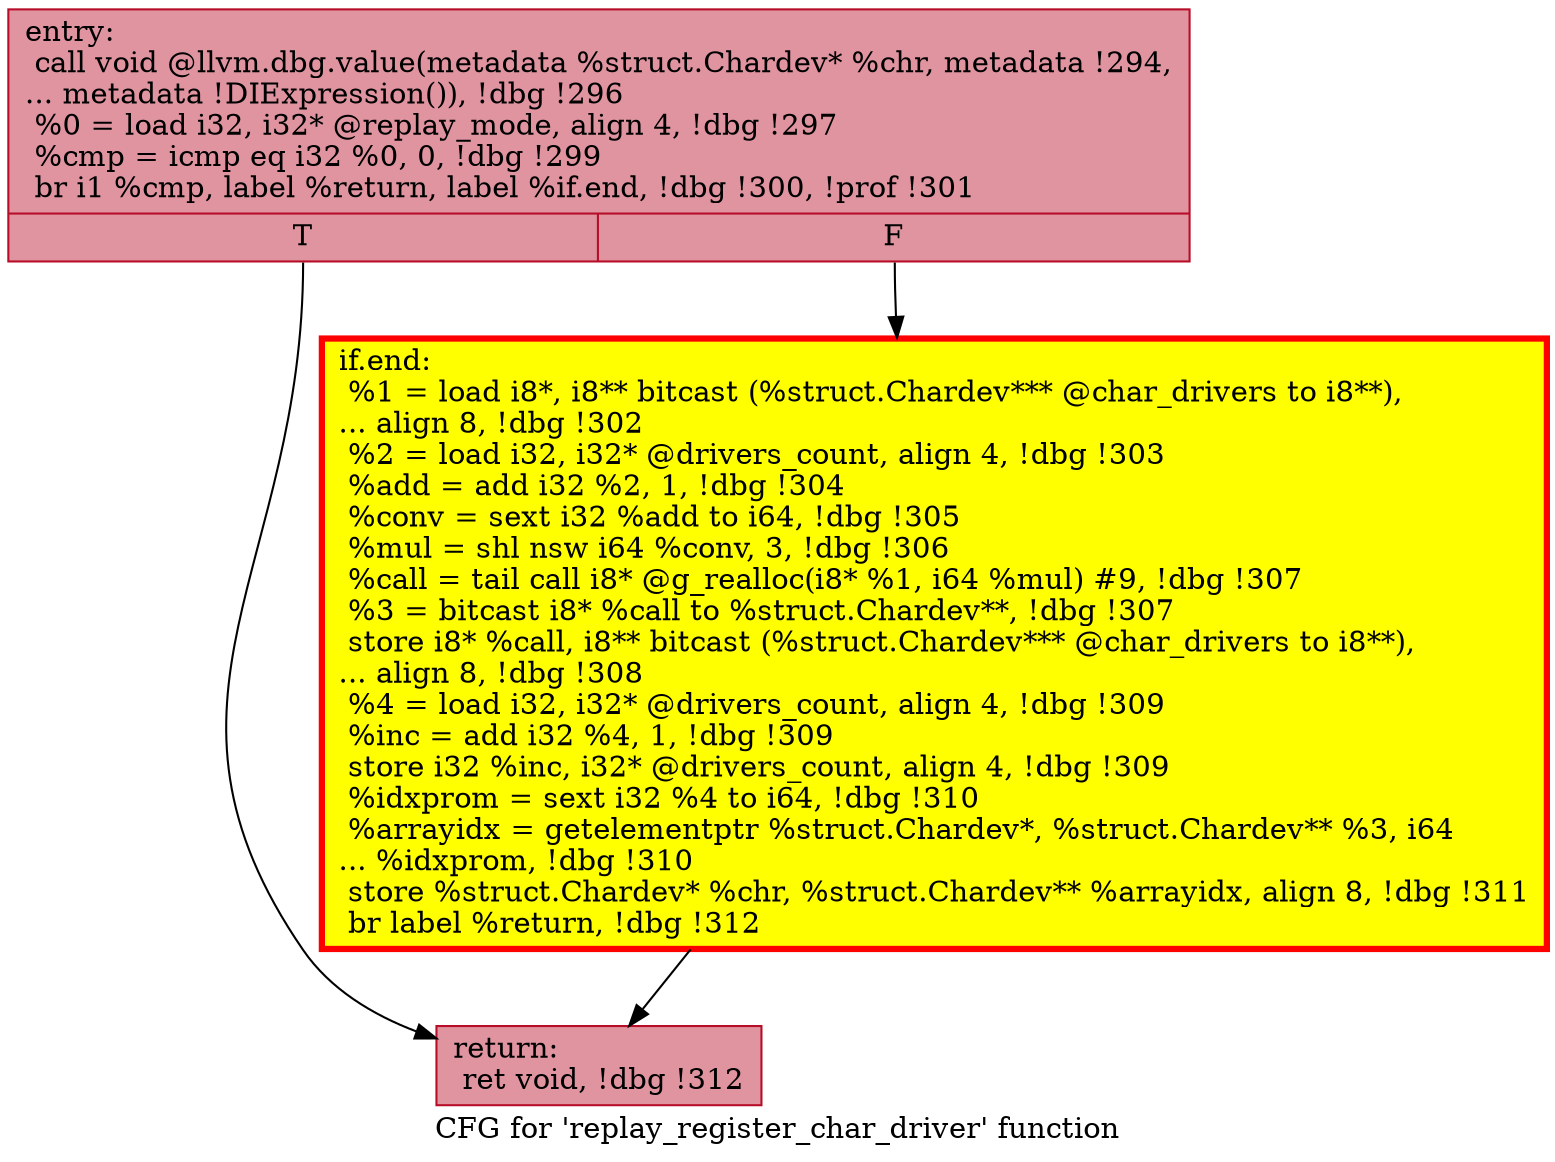 digraph "CFG for 'replay_register_char_driver' function" {
	label="CFG for 'replay_register_char_driver' function";

	Node0x5561335dcee0 [shape=record,color="#b70d28ff", style=filled, fillcolor="#b70d2870",label="{entry:\l  call void @llvm.dbg.value(metadata %struct.Chardev* %chr, metadata !294,\l... metadata !DIExpression()), !dbg !296\l  %0 = load i32, i32* @replay_mode, align 4, !dbg !297\l  %cmp = icmp eq i32 %0, 0, !dbg !299\l  br i1 %cmp, label %return, label %if.end, !dbg !300, !prof !301\l|{<s0>T|<s1>F}}"];
	Node0x5561335dcee0:s0 -> Node0x556133986c00;
	Node0x5561335dcee0:s1 -> Node0x55613399de80;
	Node0x55613399de80 [shape=record,penwidth=3.0, style="filled", color="red", fillcolor="yellow",label="{if.end:                                           \l  %1 = load i8*, i8** bitcast (%struct.Chardev*** @char_drivers to i8**),\l... align 8, !dbg !302\l  %2 = load i32, i32* @drivers_count, align 4, !dbg !303\l  %add = add i32 %2, 1, !dbg !304\l  %conv = sext i32 %add to i64, !dbg !305\l  %mul = shl nsw i64 %conv, 3, !dbg !306\l  %call = tail call i8* @g_realloc(i8* %1, i64 %mul) #9, !dbg !307\l  %3 = bitcast i8* %call to %struct.Chardev**, !dbg !307\l  store i8* %call, i8** bitcast (%struct.Chardev*** @char_drivers to i8**),\l... align 8, !dbg !308\l  %4 = load i32, i32* @drivers_count, align 4, !dbg !309\l  %inc = add i32 %4, 1, !dbg !309\l  store i32 %inc, i32* @drivers_count, align 4, !dbg !309\l  %idxprom = sext i32 %4 to i64, !dbg !310\l  %arrayidx = getelementptr %struct.Chardev*, %struct.Chardev** %3, i64\l... %idxprom, !dbg !310\l  store %struct.Chardev* %chr, %struct.Chardev** %arrayidx, align 8, !dbg !311\l  br label %return, !dbg !312\l}"];
	Node0x55613399de80 -> Node0x556133986c00;
	Node0x556133986c00 [shape=record,color="#b70d28ff", style=filled, fillcolor="#b70d2870",label="{return:                                           \l  ret void, !dbg !312\l}"];
}
